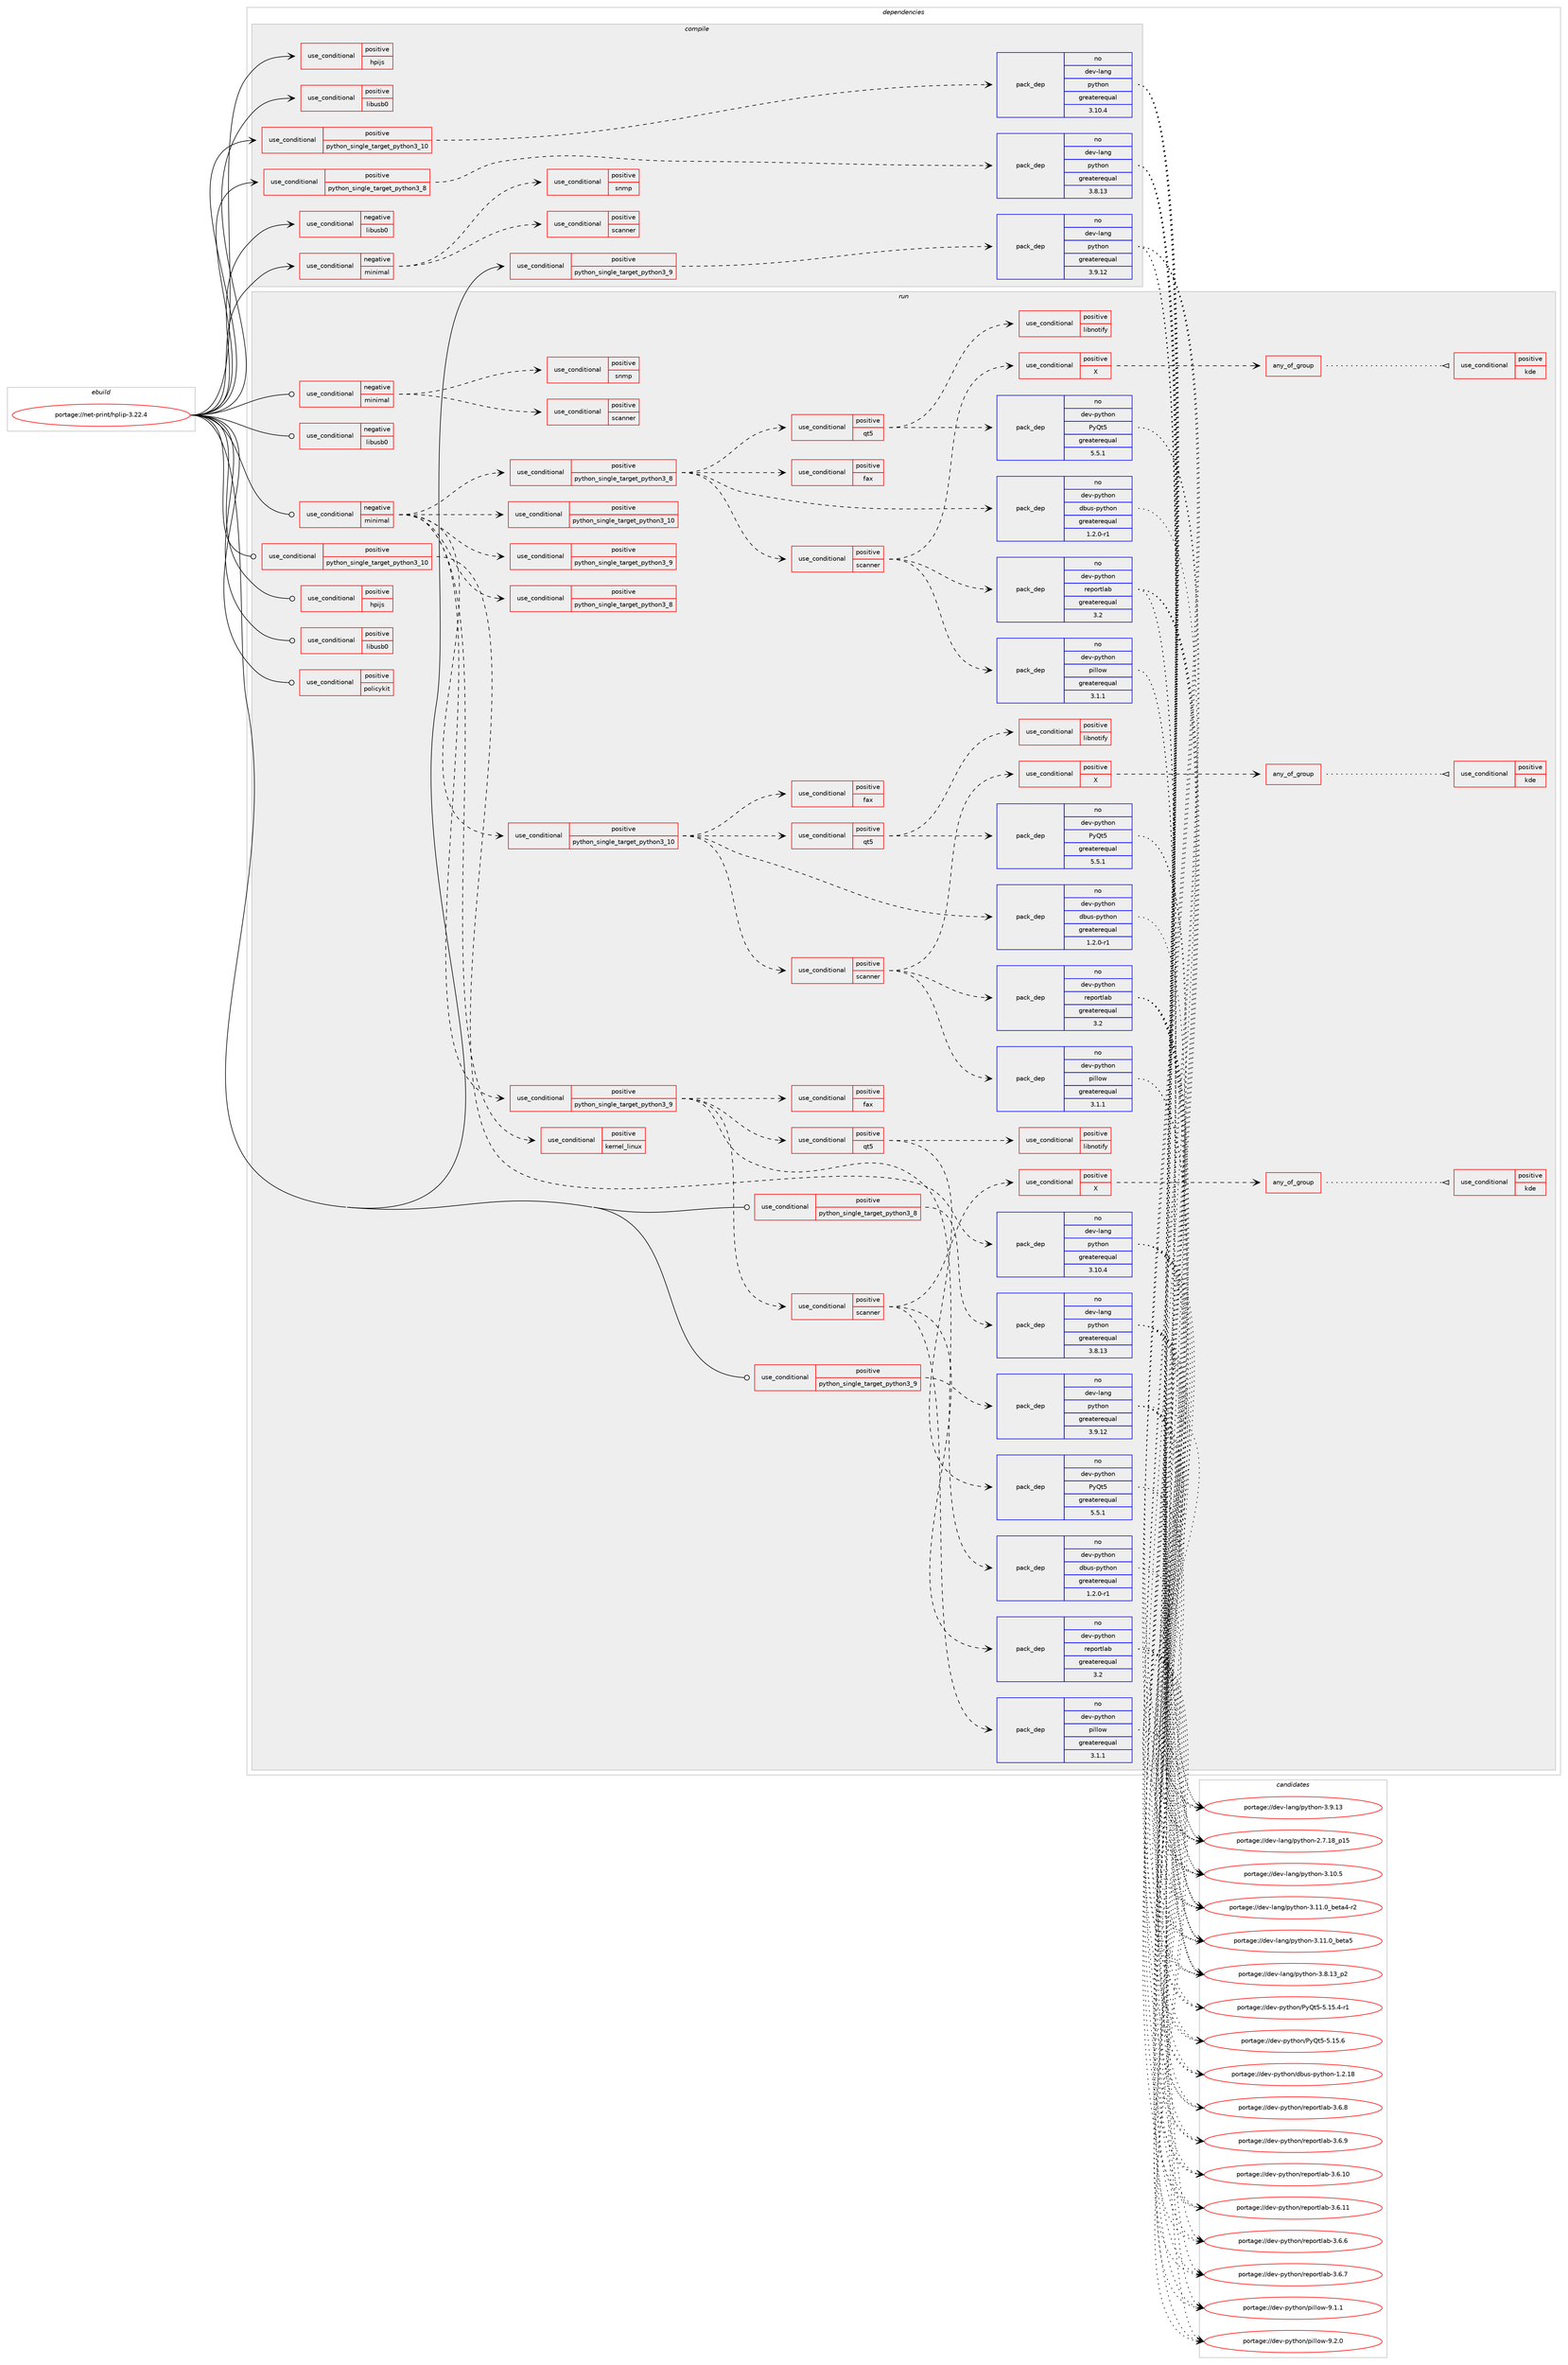 digraph prolog {

# *************
# Graph options
# *************

newrank=true;
concentrate=true;
compound=true;
graph [rankdir=LR,fontname=Helvetica,fontsize=10,ranksep=1.5];#, ranksep=2.5, nodesep=0.2];
edge  [arrowhead=vee];
node  [fontname=Helvetica,fontsize=10];

# **********
# The ebuild
# **********

subgraph cluster_leftcol {
color=gray;
label=<<i>ebuild</i>>;
id [label="portage://net-print/hplip-3.22.4", color=red, width=4, href="../net-print/hplip-3.22.4.svg"];
}

# ****************
# The dependencies
# ****************

subgraph cluster_midcol {
color=gray;
label=<<i>dependencies</i>>;
subgraph cluster_compile {
fillcolor="#eeeeee";
style=filled;
label=<<i>compile</i>>;
subgraph cond138 {
dependency217 [label=<<TABLE BORDER="0" CELLBORDER="1" CELLSPACING="0" CELLPADDING="4"><TR><TD ROWSPAN="3" CELLPADDING="10">use_conditional</TD></TR><TR><TD>negative</TD></TR><TR><TD>libusb0</TD></TR></TABLE>>, shape=none, color=red];
# *** BEGIN UNKNOWN DEPENDENCY TYPE (TODO) ***
# dependency217 -> package_dependency(portage://net-print/hplip-3.22.4,install,no,virtual,libusb,none,[,,],[slot(1)],[])
# *** END UNKNOWN DEPENDENCY TYPE (TODO) ***

}
id:e -> dependency217:w [weight=20,style="solid",arrowhead="vee"];
subgraph cond139 {
dependency218 [label=<<TABLE BORDER="0" CELLBORDER="1" CELLSPACING="0" CELLPADDING="4"><TR><TD ROWSPAN="3" CELLPADDING="10">use_conditional</TD></TR><TR><TD>negative</TD></TR><TR><TD>minimal</TD></TR></TABLE>>, shape=none, color=red];
subgraph cond140 {
dependency219 [label=<<TABLE BORDER="0" CELLBORDER="1" CELLSPACING="0" CELLPADDING="4"><TR><TD ROWSPAN="3" CELLPADDING="10">use_conditional</TD></TR><TR><TD>positive</TD></TR><TR><TD>scanner</TD></TR></TABLE>>, shape=none, color=red];
# *** BEGIN UNKNOWN DEPENDENCY TYPE (TODO) ***
# dependency219 -> package_dependency(portage://net-print/hplip-3.22.4,install,no,media-gfx,sane-backends,none,[,,],[],[])
# *** END UNKNOWN DEPENDENCY TYPE (TODO) ***

}
dependency218:e -> dependency219:w [weight=20,style="dashed",arrowhead="vee"];
subgraph cond141 {
dependency220 [label=<<TABLE BORDER="0" CELLBORDER="1" CELLSPACING="0" CELLPADDING="4"><TR><TD ROWSPAN="3" CELLPADDING="10">use_conditional</TD></TR><TR><TD>positive</TD></TR><TR><TD>snmp</TD></TR></TABLE>>, shape=none, color=red];
# *** BEGIN UNKNOWN DEPENDENCY TYPE (TODO) ***
# dependency220 -> package_dependency(portage://net-print/hplip-3.22.4,install,no,dev-libs,openssl,none,[,,],[slot(0),equal],[])
# *** END UNKNOWN DEPENDENCY TYPE (TODO) ***

# *** BEGIN UNKNOWN DEPENDENCY TYPE (TODO) ***
# dependency220 -> package_dependency(portage://net-print/hplip-3.22.4,install,no,net-analyzer,net-snmp,none,[,,],any_same_slot,[])
# *** END UNKNOWN DEPENDENCY TYPE (TODO) ***

# *** BEGIN UNKNOWN DEPENDENCY TYPE (TODO) ***
# dependency220 -> package_dependency(portage://net-print/hplip-3.22.4,install,no,net-dns,avahi,none,[,,],[],[use(enable(dbus),none),use(enable(python),none),use(optenable(python_single_target_python3_8),negative),use(optenable(python_single_target_python3_9),negative),use(optenable(python_single_target_python3_10),negative)])
# *** END UNKNOWN DEPENDENCY TYPE (TODO) ***

}
dependency218:e -> dependency220:w [weight=20,style="dashed",arrowhead="vee"];
}
id:e -> dependency218:w [weight=20,style="solid",arrowhead="vee"];
subgraph cond142 {
dependency221 [label=<<TABLE BORDER="0" CELLBORDER="1" CELLSPACING="0" CELLPADDING="4"><TR><TD ROWSPAN="3" CELLPADDING="10">use_conditional</TD></TR><TR><TD>positive</TD></TR><TR><TD>hpijs</TD></TR></TABLE>>, shape=none, color=red];
# *** BEGIN UNKNOWN DEPENDENCY TYPE (TODO) ***
# dependency221 -> package_dependency(portage://net-print/hplip-3.22.4,install,no,net-print,cups-filters,none,[,,],[],[use(enable(foomatic),none)])
# *** END UNKNOWN DEPENDENCY TYPE (TODO) ***

}
id:e -> dependency221:w [weight=20,style="solid",arrowhead="vee"];
subgraph cond143 {
dependency222 [label=<<TABLE BORDER="0" CELLBORDER="1" CELLSPACING="0" CELLPADDING="4"><TR><TD ROWSPAN="3" CELLPADDING="10">use_conditional</TD></TR><TR><TD>positive</TD></TR><TR><TD>libusb0</TD></TR></TABLE>>, shape=none, color=red];
# *** BEGIN UNKNOWN DEPENDENCY TYPE (TODO) ***
# dependency222 -> package_dependency(portage://net-print/hplip-3.22.4,install,no,virtual,libusb,none,[,,],[slot(0)],[])
# *** END UNKNOWN DEPENDENCY TYPE (TODO) ***

}
id:e -> dependency222:w [weight=20,style="solid",arrowhead="vee"];
subgraph cond144 {
dependency223 [label=<<TABLE BORDER="0" CELLBORDER="1" CELLSPACING="0" CELLPADDING="4"><TR><TD ROWSPAN="3" CELLPADDING="10">use_conditional</TD></TR><TR><TD>positive</TD></TR><TR><TD>python_single_target_python3_10</TD></TR></TABLE>>, shape=none, color=red];
subgraph pack78 {
dependency224 [label=<<TABLE BORDER="0" CELLBORDER="1" CELLSPACING="0" CELLPADDING="4" WIDTH="220"><TR><TD ROWSPAN="6" CELLPADDING="30">pack_dep</TD></TR><TR><TD WIDTH="110">no</TD></TR><TR><TD>dev-lang</TD></TR><TR><TD>python</TD></TR><TR><TD>greaterequal</TD></TR><TR><TD>3.10.4</TD></TR></TABLE>>, shape=none, color=blue];
}
dependency223:e -> dependency224:w [weight=20,style="dashed",arrowhead="vee"];
}
id:e -> dependency223:w [weight=20,style="solid",arrowhead="vee"];
subgraph cond145 {
dependency225 [label=<<TABLE BORDER="0" CELLBORDER="1" CELLSPACING="0" CELLPADDING="4"><TR><TD ROWSPAN="3" CELLPADDING="10">use_conditional</TD></TR><TR><TD>positive</TD></TR><TR><TD>python_single_target_python3_8</TD></TR></TABLE>>, shape=none, color=red];
subgraph pack79 {
dependency226 [label=<<TABLE BORDER="0" CELLBORDER="1" CELLSPACING="0" CELLPADDING="4" WIDTH="220"><TR><TD ROWSPAN="6" CELLPADDING="30">pack_dep</TD></TR><TR><TD WIDTH="110">no</TD></TR><TR><TD>dev-lang</TD></TR><TR><TD>python</TD></TR><TR><TD>greaterequal</TD></TR><TR><TD>3.8.13</TD></TR></TABLE>>, shape=none, color=blue];
}
dependency225:e -> dependency226:w [weight=20,style="dashed",arrowhead="vee"];
}
id:e -> dependency225:w [weight=20,style="solid",arrowhead="vee"];
subgraph cond146 {
dependency227 [label=<<TABLE BORDER="0" CELLBORDER="1" CELLSPACING="0" CELLPADDING="4"><TR><TD ROWSPAN="3" CELLPADDING="10">use_conditional</TD></TR><TR><TD>positive</TD></TR><TR><TD>python_single_target_python3_9</TD></TR></TABLE>>, shape=none, color=red];
subgraph pack80 {
dependency228 [label=<<TABLE BORDER="0" CELLBORDER="1" CELLSPACING="0" CELLPADDING="4" WIDTH="220"><TR><TD ROWSPAN="6" CELLPADDING="30">pack_dep</TD></TR><TR><TD WIDTH="110">no</TD></TR><TR><TD>dev-lang</TD></TR><TR><TD>python</TD></TR><TR><TD>greaterequal</TD></TR><TR><TD>3.9.12</TD></TR></TABLE>>, shape=none, color=blue];
}
dependency227:e -> dependency228:w [weight=20,style="dashed",arrowhead="vee"];
}
id:e -> dependency227:w [weight=20,style="solid",arrowhead="vee"];
# *** BEGIN UNKNOWN DEPENDENCY TYPE (TODO) ***
# id -> package_dependency(portage://net-print/hplip-3.22.4,install,no,net-print,cups,none,[,,],[],[])
# *** END UNKNOWN DEPENDENCY TYPE (TODO) ***

# *** BEGIN UNKNOWN DEPENDENCY TYPE (TODO) ***
# id -> package_dependency(portage://net-print/hplip-3.22.4,install,no,sys-apps,dbus,none,[,,],[],[])
# *** END UNKNOWN DEPENDENCY TYPE (TODO) ***

# *** BEGIN UNKNOWN DEPENDENCY TYPE (TODO) ***
# id -> package_dependency(portage://net-print/hplip-3.22.4,install,no,virtual,jpeg,none,[,,],[slot(0)],[])
# *** END UNKNOWN DEPENDENCY TYPE (TODO) ***

}
subgraph cluster_compileandrun {
fillcolor="#eeeeee";
style=filled;
label=<<i>compile and run</i>>;
}
subgraph cluster_run {
fillcolor="#eeeeee";
style=filled;
label=<<i>run</i>>;
subgraph cond147 {
dependency229 [label=<<TABLE BORDER="0" CELLBORDER="1" CELLSPACING="0" CELLPADDING="4"><TR><TD ROWSPAN="3" CELLPADDING="10">use_conditional</TD></TR><TR><TD>negative</TD></TR><TR><TD>libusb0</TD></TR></TABLE>>, shape=none, color=red];
# *** BEGIN UNKNOWN DEPENDENCY TYPE (TODO) ***
# dependency229 -> package_dependency(portage://net-print/hplip-3.22.4,run,no,virtual,libusb,none,[,,],[slot(1)],[])
# *** END UNKNOWN DEPENDENCY TYPE (TODO) ***

}
id:e -> dependency229:w [weight=20,style="solid",arrowhead="odot"];
subgraph cond148 {
dependency230 [label=<<TABLE BORDER="0" CELLBORDER="1" CELLSPACING="0" CELLPADDING="4"><TR><TD ROWSPAN="3" CELLPADDING="10">use_conditional</TD></TR><TR><TD>negative</TD></TR><TR><TD>minimal</TD></TR></TABLE>>, shape=none, color=red];
subgraph cond149 {
dependency231 [label=<<TABLE BORDER="0" CELLBORDER="1" CELLSPACING="0" CELLPADDING="4"><TR><TD ROWSPAN="3" CELLPADDING="10">use_conditional</TD></TR><TR><TD>positive</TD></TR><TR><TD>python_single_target_python3_8</TD></TR></TABLE>>, shape=none, color=red];
# *** BEGIN UNKNOWN DEPENDENCY TYPE (TODO) ***
# dependency231 -> package_dependency(portage://net-print/hplip-3.22.4,run,no,dev-python,pygobject,none,[,,],[slot(3)],[use(enable(python_targets_python3_8),negative)])
# *** END UNKNOWN DEPENDENCY TYPE (TODO) ***

}
dependency230:e -> dependency231:w [weight=20,style="dashed",arrowhead="vee"];
subgraph cond150 {
dependency232 [label=<<TABLE BORDER="0" CELLBORDER="1" CELLSPACING="0" CELLPADDING="4"><TR><TD ROWSPAN="3" CELLPADDING="10">use_conditional</TD></TR><TR><TD>positive</TD></TR><TR><TD>python_single_target_python3_9</TD></TR></TABLE>>, shape=none, color=red];
# *** BEGIN UNKNOWN DEPENDENCY TYPE (TODO) ***
# dependency232 -> package_dependency(portage://net-print/hplip-3.22.4,run,no,dev-python,pygobject,none,[,,],[slot(3)],[use(enable(python_targets_python3_9),negative)])
# *** END UNKNOWN DEPENDENCY TYPE (TODO) ***

}
dependency230:e -> dependency232:w [weight=20,style="dashed",arrowhead="vee"];
subgraph cond151 {
dependency233 [label=<<TABLE BORDER="0" CELLBORDER="1" CELLSPACING="0" CELLPADDING="4"><TR><TD ROWSPAN="3" CELLPADDING="10">use_conditional</TD></TR><TR><TD>positive</TD></TR><TR><TD>python_single_target_python3_10</TD></TR></TABLE>>, shape=none, color=red];
# *** BEGIN UNKNOWN DEPENDENCY TYPE (TODO) ***
# dependency233 -> package_dependency(portage://net-print/hplip-3.22.4,run,no,dev-python,pygobject,none,[,,],[slot(3)],[use(enable(python_targets_python3_10),negative)])
# *** END UNKNOWN DEPENDENCY TYPE (TODO) ***

}
dependency230:e -> dependency233:w [weight=20,style="dashed",arrowhead="vee"];
subgraph cond152 {
dependency234 [label=<<TABLE BORDER="0" CELLBORDER="1" CELLSPACING="0" CELLPADDING="4"><TR><TD ROWSPAN="3" CELLPADDING="10">use_conditional</TD></TR><TR><TD>positive</TD></TR><TR><TD>kernel_linux</TD></TR></TABLE>>, shape=none, color=red];
# *** BEGIN UNKNOWN DEPENDENCY TYPE (TODO) ***
# dependency234 -> package_dependency(portage://net-print/hplip-3.22.4,run,no,virtual,udev,none,[,,],[],[])
# *** END UNKNOWN DEPENDENCY TYPE (TODO) ***

}
dependency230:e -> dependency234:w [weight=20,style="dashed",arrowhead="vee"];
subgraph cond153 {
dependency235 [label=<<TABLE BORDER="0" CELLBORDER="1" CELLSPACING="0" CELLPADDING="4"><TR><TD ROWSPAN="3" CELLPADDING="10">use_conditional</TD></TR><TR><TD>positive</TD></TR><TR><TD>python_single_target_python3_8</TD></TR></TABLE>>, shape=none, color=red];
subgraph pack81 {
dependency236 [label=<<TABLE BORDER="0" CELLBORDER="1" CELLSPACING="0" CELLPADDING="4" WIDTH="220"><TR><TD ROWSPAN="6" CELLPADDING="30">pack_dep</TD></TR><TR><TD WIDTH="110">no</TD></TR><TR><TD>dev-python</TD></TR><TR><TD>dbus-python</TD></TR><TR><TD>greaterequal</TD></TR><TR><TD>1.2.0-r1</TD></TR></TABLE>>, shape=none, color=blue];
}
dependency235:e -> dependency236:w [weight=20,style="dashed",arrowhead="vee"];
# *** BEGIN UNKNOWN DEPENDENCY TYPE (TODO) ***
# dependency235 -> package_dependency(portage://net-print/hplip-3.22.4,run,no,dev-python,distro,none,[,,],[],[use(enable(python_targets_python3_8),negative)])
# *** END UNKNOWN DEPENDENCY TYPE (TODO) ***

subgraph cond154 {
dependency237 [label=<<TABLE BORDER="0" CELLBORDER="1" CELLSPACING="0" CELLPADDING="4"><TR><TD ROWSPAN="3" CELLPADDING="10">use_conditional</TD></TR><TR><TD>positive</TD></TR><TR><TD>fax</TD></TR></TABLE>>, shape=none, color=red];
# *** BEGIN UNKNOWN DEPENDENCY TYPE (TODO) ***
# dependency237 -> package_dependency(portage://net-print/hplip-3.22.4,run,no,dev-python,reportlab,none,[,,],[],[use(enable(python_targets_python3_8),negative)])
# *** END UNKNOWN DEPENDENCY TYPE (TODO) ***

}
dependency235:e -> dependency237:w [weight=20,style="dashed",arrowhead="vee"];
subgraph cond155 {
dependency238 [label=<<TABLE BORDER="0" CELLBORDER="1" CELLSPACING="0" CELLPADDING="4"><TR><TD ROWSPAN="3" CELLPADDING="10">use_conditional</TD></TR><TR><TD>positive</TD></TR><TR><TD>qt5</TD></TR></TABLE>>, shape=none, color=red];
subgraph pack82 {
dependency239 [label=<<TABLE BORDER="0" CELLBORDER="1" CELLSPACING="0" CELLPADDING="4" WIDTH="220"><TR><TD ROWSPAN="6" CELLPADDING="30">pack_dep</TD></TR><TR><TD WIDTH="110">no</TD></TR><TR><TD>dev-python</TD></TR><TR><TD>PyQt5</TD></TR><TR><TD>greaterequal</TD></TR><TR><TD>5.5.1</TD></TR></TABLE>>, shape=none, color=blue];
}
dependency238:e -> dependency239:w [weight=20,style="dashed",arrowhead="vee"];
subgraph cond156 {
dependency240 [label=<<TABLE BORDER="0" CELLBORDER="1" CELLSPACING="0" CELLPADDING="4"><TR><TD ROWSPAN="3" CELLPADDING="10">use_conditional</TD></TR><TR><TD>positive</TD></TR><TR><TD>libnotify</TD></TR></TABLE>>, shape=none, color=red];
# *** BEGIN UNKNOWN DEPENDENCY TYPE (TODO) ***
# dependency240 -> package_dependency(portage://net-print/hplip-3.22.4,run,no,dev-python,notify2,none,[,,],[],[use(enable(python_targets_python3_8),negative)])
# *** END UNKNOWN DEPENDENCY TYPE (TODO) ***

}
dependency238:e -> dependency240:w [weight=20,style="dashed",arrowhead="vee"];
}
dependency235:e -> dependency238:w [weight=20,style="dashed",arrowhead="vee"];
subgraph cond157 {
dependency241 [label=<<TABLE BORDER="0" CELLBORDER="1" CELLSPACING="0" CELLPADDING="4"><TR><TD ROWSPAN="3" CELLPADDING="10">use_conditional</TD></TR><TR><TD>positive</TD></TR><TR><TD>scanner</TD></TR></TABLE>>, shape=none, color=red];
subgraph pack83 {
dependency242 [label=<<TABLE BORDER="0" CELLBORDER="1" CELLSPACING="0" CELLPADDING="4" WIDTH="220"><TR><TD ROWSPAN="6" CELLPADDING="30">pack_dep</TD></TR><TR><TD WIDTH="110">no</TD></TR><TR><TD>dev-python</TD></TR><TR><TD>reportlab</TD></TR><TR><TD>greaterequal</TD></TR><TR><TD>3.2</TD></TR></TABLE>>, shape=none, color=blue];
}
dependency241:e -> dependency242:w [weight=20,style="dashed",arrowhead="vee"];
subgraph pack84 {
dependency243 [label=<<TABLE BORDER="0" CELLBORDER="1" CELLSPACING="0" CELLPADDING="4" WIDTH="220"><TR><TD ROWSPAN="6" CELLPADDING="30">pack_dep</TD></TR><TR><TD WIDTH="110">no</TD></TR><TR><TD>dev-python</TD></TR><TR><TD>pillow</TD></TR><TR><TD>greaterequal</TD></TR><TR><TD>3.1.1</TD></TR></TABLE>>, shape=none, color=blue];
}
dependency241:e -> dependency243:w [weight=20,style="dashed",arrowhead="vee"];
subgraph cond158 {
dependency244 [label=<<TABLE BORDER="0" CELLBORDER="1" CELLSPACING="0" CELLPADDING="4"><TR><TD ROWSPAN="3" CELLPADDING="10">use_conditional</TD></TR><TR><TD>positive</TD></TR><TR><TD>X</TD></TR></TABLE>>, shape=none, color=red];
subgraph any3 {
dependency245 [label=<<TABLE BORDER="0" CELLBORDER="1" CELLSPACING="0" CELLPADDING="4"><TR><TD CELLPADDING="10">any_of_group</TD></TR></TABLE>>, shape=none, color=red];subgraph cond159 {
dependency246 [label=<<TABLE BORDER="0" CELLBORDER="1" CELLSPACING="0" CELLPADDING="4"><TR><TD ROWSPAN="3" CELLPADDING="10">use_conditional</TD></TR><TR><TD>positive</TD></TR><TR><TD>kde</TD></TR></TABLE>>, shape=none, color=red];
# *** BEGIN UNKNOWN DEPENDENCY TYPE (TODO) ***
# dependency246 -> package_dependency(portage://net-print/hplip-3.22.4,run,no,kde-misc,skanlite,none,[,,],[],[])
# *** END UNKNOWN DEPENDENCY TYPE (TODO) ***

}
dependency245:e -> dependency246:w [weight=20,style="dotted",arrowhead="oinv"];
# *** BEGIN UNKNOWN DEPENDENCY TYPE (TODO) ***
# dependency245 -> package_dependency(portage://net-print/hplip-3.22.4,run,no,media-gfx,xsane,none,[,,],[],[])
# *** END UNKNOWN DEPENDENCY TYPE (TODO) ***

# *** BEGIN UNKNOWN DEPENDENCY TYPE (TODO) ***
# dependency245 -> package_dependency(portage://net-print/hplip-3.22.4,run,no,media-gfx,sane-frontends,none,[,,],[],[])
# *** END UNKNOWN DEPENDENCY TYPE (TODO) ***

}
dependency244:e -> dependency245:w [weight=20,style="dashed",arrowhead="vee"];
}
dependency241:e -> dependency244:w [weight=20,style="dashed",arrowhead="vee"];
}
dependency235:e -> dependency241:w [weight=20,style="dashed",arrowhead="vee"];
}
dependency230:e -> dependency235:w [weight=20,style="dashed",arrowhead="vee"];
subgraph cond160 {
dependency247 [label=<<TABLE BORDER="0" CELLBORDER="1" CELLSPACING="0" CELLPADDING="4"><TR><TD ROWSPAN="3" CELLPADDING="10">use_conditional</TD></TR><TR><TD>positive</TD></TR><TR><TD>python_single_target_python3_9</TD></TR></TABLE>>, shape=none, color=red];
subgraph pack85 {
dependency248 [label=<<TABLE BORDER="0" CELLBORDER="1" CELLSPACING="0" CELLPADDING="4" WIDTH="220"><TR><TD ROWSPAN="6" CELLPADDING="30">pack_dep</TD></TR><TR><TD WIDTH="110">no</TD></TR><TR><TD>dev-python</TD></TR><TR><TD>dbus-python</TD></TR><TR><TD>greaterequal</TD></TR><TR><TD>1.2.0-r1</TD></TR></TABLE>>, shape=none, color=blue];
}
dependency247:e -> dependency248:w [weight=20,style="dashed",arrowhead="vee"];
# *** BEGIN UNKNOWN DEPENDENCY TYPE (TODO) ***
# dependency247 -> package_dependency(portage://net-print/hplip-3.22.4,run,no,dev-python,distro,none,[,,],[],[use(enable(python_targets_python3_9),negative)])
# *** END UNKNOWN DEPENDENCY TYPE (TODO) ***

subgraph cond161 {
dependency249 [label=<<TABLE BORDER="0" CELLBORDER="1" CELLSPACING="0" CELLPADDING="4"><TR><TD ROWSPAN="3" CELLPADDING="10">use_conditional</TD></TR><TR><TD>positive</TD></TR><TR><TD>fax</TD></TR></TABLE>>, shape=none, color=red];
# *** BEGIN UNKNOWN DEPENDENCY TYPE (TODO) ***
# dependency249 -> package_dependency(portage://net-print/hplip-3.22.4,run,no,dev-python,reportlab,none,[,,],[],[use(enable(python_targets_python3_9),negative)])
# *** END UNKNOWN DEPENDENCY TYPE (TODO) ***

}
dependency247:e -> dependency249:w [weight=20,style="dashed",arrowhead="vee"];
subgraph cond162 {
dependency250 [label=<<TABLE BORDER="0" CELLBORDER="1" CELLSPACING="0" CELLPADDING="4"><TR><TD ROWSPAN="3" CELLPADDING="10">use_conditional</TD></TR><TR><TD>positive</TD></TR><TR><TD>qt5</TD></TR></TABLE>>, shape=none, color=red];
subgraph pack86 {
dependency251 [label=<<TABLE BORDER="0" CELLBORDER="1" CELLSPACING="0" CELLPADDING="4" WIDTH="220"><TR><TD ROWSPAN="6" CELLPADDING="30">pack_dep</TD></TR><TR><TD WIDTH="110">no</TD></TR><TR><TD>dev-python</TD></TR><TR><TD>PyQt5</TD></TR><TR><TD>greaterequal</TD></TR><TR><TD>5.5.1</TD></TR></TABLE>>, shape=none, color=blue];
}
dependency250:e -> dependency251:w [weight=20,style="dashed",arrowhead="vee"];
subgraph cond163 {
dependency252 [label=<<TABLE BORDER="0" CELLBORDER="1" CELLSPACING="0" CELLPADDING="4"><TR><TD ROWSPAN="3" CELLPADDING="10">use_conditional</TD></TR><TR><TD>positive</TD></TR><TR><TD>libnotify</TD></TR></TABLE>>, shape=none, color=red];
# *** BEGIN UNKNOWN DEPENDENCY TYPE (TODO) ***
# dependency252 -> package_dependency(portage://net-print/hplip-3.22.4,run,no,dev-python,notify2,none,[,,],[],[use(enable(python_targets_python3_9),negative)])
# *** END UNKNOWN DEPENDENCY TYPE (TODO) ***

}
dependency250:e -> dependency252:w [weight=20,style="dashed",arrowhead="vee"];
}
dependency247:e -> dependency250:w [weight=20,style="dashed",arrowhead="vee"];
subgraph cond164 {
dependency253 [label=<<TABLE BORDER="0" CELLBORDER="1" CELLSPACING="0" CELLPADDING="4"><TR><TD ROWSPAN="3" CELLPADDING="10">use_conditional</TD></TR><TR><TD>positive</TD></TR><TR><TD>scanner</TD></TR></TABLE>>, shape=none, color=red];
subgraph pack87 {
dependency254 [label=<<TABLE BORDER="0" CELLBORDER="1" CELLSPACING="0" CELLPADDING="4" WIDTH="220"><TR><TD ROWSPAN="6" CELLPADDING="30">pack_dep</TD></TR><TR><TD WIDTH="110">no</TD></TR><TR><TD>dev-python</TD></TR><TR><TD>reportlab</TD></TR><TR><TD>greaterequal</TD></TR><TR><TD>3.2</TD></TR></TABLE>>, shape=none, color=blue];
}
dependency253:e -> dependency254:w [weight=20,style="dashed",arrowhead="vee"];
subgraph pack88 {
dependency255 [label=<<TABLE BORDER="0" CELLBORDER="1" CELLSPACING="0" CELLPADDING="4" WIDTH="220"><TR><TD ROWSPAN="6" CELLPADDING="30">pack_dep</TD></TR><TR><TD WIDTH="110">no</TD></TR><TR><TD>dev-python</TD></TR><TR><TD>pillow</TD></TR><TR><TD>greaterequal</TD></TR><TR><TD>3.1.1</TD></TR></TABLE>>, shape=none, color=blue];
}
dependency253:e -> dependency255:w [weight=20,style="dashed",arrowhead="vee"];
subgraph cond165 {
dependency256 [label=<<TABLE BORDER="0" CELLBORDER="1" CELLSPACING="0" CELLPADDING="4"><TR><TD ROWSPAN="3" CELLPADDING="10">use_conditional</TD></TR><TR><TD>positive</TD></TR><TR><TD>X</TD></TR></TABLE>>, shape=none, color=red];
subgraph any4 {
dependency257 [label=<<TABLE BORDER="0" CELLBORDER="1" CELLSPACING="0" CELLPADDING="4"><TR><TD CELLPADDING="10">any_of_group</TD></TR></TABLE>>, shape=none, color=red];subgraph cond166 {
dependency258 [label=<<TABLE BORDER="0" CELLBORDER="1" CELLSPACING="0" CELLPADDING="4"><TR><TD ROWSPAN="3" CELLPADDING="10">use_conditional</TD></TR><TR><TD>positive</TD></TR><TR><TD>kde</TD></TR></TABLE>>, shape=none, color=red];
# *** BEGIN UNKNOWN DEPENDENCY TYPE (TODO) ***
# dependency258 -> package_dependency(portage://net-print/hplip-3.22.4,run,no,kde-misc,skanlite,none,[,,],[],[])
# *** END UNKNOWN DEPENDENCY TYPE (TODO) ***

}
dependency257:e -> dependency258:w [weight=20,style="dotted",arrowhead="oinv"];
# *** BEGIN UNKNOWN DEPENDENCY TYPE (TODO) ***
# dependency257 -> package_dependency(portage://net-print/hplip-3.22.4,run,no,media-gfx,xsane,none,[,,],[],[])
# *** END UNKNOWN DEPENDENCY TYPE (TODO) ***

# *** BEGIN UNKNOWN DEPENDENCY TYPE (TODO) ***
# dependency257 -> package_dependency(portage://net-print/hplip-3.22.4,run,no,media-gfx,sane-frontends,none,[,,],[],[])
# *** END UNKNOWN DEPENDENCY TYPE (TODO) ***

}
dependency256:e -> dependency257:w [weight=20,style="dashed",arrowhead="vee"];
}
dependency253:e -> dependency256:w [weight=20,style="dashed",arrowhead="vee"];
}
dependency247:e -> dependency253:w [weight=20,style="dashed",arrowhead="vee"];
}
dependency230:e -> dependency247:w [weight=20,style="dashed",arrowhead="vee"];
subgraph cond167 {
dependency259 [label=<<TABLE BORDER="0" CELLBORDER="1" CELLSPACING="0" CELLPADDING="4"><TR><TD ROWSPAN="3" CELLPADDING="10">use_conditional</TD></TR><TR><TD>positive</TD></TR><TR><TD>python_single_target_python3_10</TD></TR></TABLE>>, shape=none, color=red];
subgraph pack89 {
dependency260 [label=<<TABLE BORDER="0" CELLBORDER="1" CELLSPACING="0" CELLPADDING="4" WIDTH="220"><TR><TD ROWSPAN="6" CELLPADDING="30">pack_dep</TD></TR><TR><TD WIDTH="110">no</TD></TR><TR><TD>dev-python</TD></TR><TR><TD>dbus-python</TD></TR><TR><TD>greaterequal</TD></TR><TR><TD>1.2.0-r1</TD></TR></TABLE>>, shape=none, color=blue];
}
dependency259:e -> dependency260:w [weight=20,style="dashed",arrowhead="vee"];
# *** BEGIN UNKNOWN DEPENDENCY TYPE (TODO) ***
# dependency259 -> package_dependency(portage://net-print/hplip-3.22.4,run,no,dev-python,distro,none,[,,],[],[use(enable(python_targets_python3_10),negative)])
# *** END UNKNOWN DEPENDENCY TYPE (TODO) ***

subgraph cond168 {
dependency261 [label=<<TABLE BORDER="0" CELLBORDER="1" CELLSPACING="0" CELLPADDING="4"><TR><TD ROWSPAN="3" CELLPADDING="10">use_conditional</TD></TR><TR><TD>positive</TD></TR><TR><TD>fax</TD></TR></TABLE>>, shape=none, color=red];
# *** BEGIN UNKNOWN DEPENDENCY TYPE (TODO) ***
# dependency261 -> package_dependency(portage://net-print/hplip-3.22.4,run,no,dev-python,reportlab,none,[,,],[],[use(enable(python_targets_python3_10),negative)])
# *** END UNKNOWN DEPENDENCY TYPE (TODO) ***

}
dependency259:e -> dependency261:w [weight=20,style="dashed",arrowhead="vee"];
subgraph cond169 {
dependency262 [label=<<TABLE BORDER="0" CELLBORDER="1" CELLSPACING="0" CELLPADDING="4"><TR><TD ROWSPAN="3" CELLPADDING="10">use_conditional</TD></TR><TR><TD>positive</TD></TR><TR><TD>qt5</TD></TR></TABLE>>, shape=none, color=red];
subgraph pack90 {
dependency263 [label=<<TABLE BORDER="0" CELLBORDER="1" CELLSPACING="0" CELLPADDING="4" WIDTH="220"><TR><TD ROWSPAN="6" CELLPADDING="30">pack_dep</TD></TR><TR><TD WIDTH="110">no</TD></TR><TR><TD>dev-python</TD></TR><TR><TD>PyQt5</TD></TR><TR><TD>greaterequal</TD></TR><TR><TD>5.5.1</TD></TR></TABLE>>, shape=none, color=blue];
}
dependency262:e -> dependency263:w [weight=20,style="dashed",arrowhead="vee"];
subgraph cond170 {
dependency264 [label=<<TABLE BORDER="0" CELLBORDER="1" CELLSPACING="0" CELLPADDING="4"><TR><TD ROWSPAN="3" CELLPADDING="10">use_conditional</TD></TR><TR><TD>positive</TD></TR><TR><TD>libnotify</TD></TR></TABLE>>, shape=none, color=red];
# *** BEGIN UNKNOWN DEPENDENCY TYPE (TODO) ***
# dependency264 -> package_dependency(portage://net-print/hplip-3.22.4,run,no,dev-python,notify2,none,[,,],[],[use(enable(python_targets_python3_10),negative)])
# *** END UNKNOWN DEPENDENCY TYPE (TODO) ***

}
dependency262:e -> dependency264:w [weight=20,style="dashed",arrowhead="vee"];
}
dependency259:e -> dependency262:w [weight=20,style="dashed",arrowhead="vee"];
subgraph cond171 {
dependency265 [label=<<TABLE BORDER="0" CELLBORDER="1" CELLSPACING="0" CELLPADDING="4"><TR><TD ROWSPAN="3" CELLPADDING="10">use_conditional</TD></TR><TR><TD>positive</TD></TR><TR><TD>scanner</TD></TR></TABLE>>, shape=none, color=red];
subgraph pack91 {
dependency266 [label=<<TABLE BORDER="0" CELLBORDER="1" CELLSPACING="0" CELLPADDING="4" WIDTH="220"><TR><TD ROWSPAN="6" CELLPADDING="30">pack_dep</TD></TR><TR><TD WIDTH="110">no</TD></TR><TR><TD>dev-python</TD></TR><TR><TD>reportlab</TD></TR><TR><TD>greaterequal</TD></TR><TR><TD>3.2</TD></TR></TABLE>>, shape=none, color=blue];
}
dependency265:e -> dependency266:w [weight=20,style="dashed",arrowhead="vee"];
subgraph pack92 {
dependency267 [label=<<TABLE BORDER="0" CELLBORDER="1" CELLSPACING="0" CELLPADDING="4" WIDTH="220"><TR><TD ROWSPAN="6" CELLPADDING="30">pack_dep</TD></TR><TR><TD WIDTH="110">no</TD></TR><TR><TD>dev-python</TD></TR><TR><TD>pillow</TD></TR><TR><TD>greaterequal</TD></TR><TR><TD>3.1.1</TD></TR></TABLE>>, shape=none, color=blue];
}
dependency265:e -> dependency267:w [weight=20,style="dashed",arrowhead="vee"];
subgraph cond172 {
dependency268 [label=<<TABLE BORDER="0" CELLBORDER="1" CELLSPACING="0" CELLPADDING="4"><TR><TD ROWSPAN="3" CELLPADDING="10">use_conditional</TD></TR><TR><TD>positive</TD></TR><TR><TD>X</TD></TR></TABLE>>, shape=none, color=red];
subgraph any5 {
dependency269 [label=<<TABLE BORDER="0" CELLBORDER="1" CELLSPACING="0" CELLPADDING="4"><TR><TD CELLPADDING="10">any_of_group</TD></TR></TABLE>>, shape=none, color=red];subgraph cond173 {
dependency270 [label=<<TABLE BORDER="0" CELLBORDER="1" CELLSPACING="0" CELLPADDING="4"><TR><TD ROWSPAN="3" CELLPADDING="10">use_conditional</TD></TR><TR><TD>positive</TD></TR><TR><TD>kde</TD></TR></TABLE>>, shape=none, color=red];
# *** BEGIN UNKNOWN DEPENDENCY TYPE (TODO) ***
# dependency270 -> package_dependency(portage://net-print/hplip-3.22.4,run,no,kde-misc,skanlite,none,[,,],[],[])
# *** END UNKNOWN DEPENDENCY TYPE (TODO) ***

}
dependency269:e -> dependency270:w [weight=20,style="dotted",arrowhead="oinv"];
# *** BEGIN UNKNOWN DEPENDENCY TYPE (TODO) ***
# dependency269 -> package_dependency(portage://net-print/hplip-3.22.4,run,no,media-gfx,xsane,none,[,,],[],[])
# *** END UNKNOWN DEPENDENCY TYPE (TODO) ***

# *** BEGIN UNKNOWN DEPENDENCY TYPE (TODO) ***
# dependency269 -> package_dependency(portage://net-print/hplip-3.22.4,run,no,media-gfx,sane-frontends,none,[,,],[],[])
# *** END UNKNOWN DEPENDENCY TYPE (TODO) ***

}
dependency268:e -> dependency269:w [weight=20,style="dashed",arrowhead="vee"];
}
dependency265:e -> dependency268:w [weight=20,style="dashed",arrowhead="vee"];
}
dependency259:e -> dependency265:w [weight=20,style="dashed",arrowhead="vee"];
}
dependency230:e -> dependency259:w [weight=20,style="dashed",arrowhead="vee"];
}
id:e -> dependency230:w [weight=20,style="solid",arrowhead="odot"];
subgraph cond174 {
dependency271 [label=<<TABLE BORDER="0" CELLBORDER="1" CELLSPACING="0" CELLPADDING="4"><TR><TD ROWSPAN="3" CELLPADDING="10">use_conditional</TD></TR><TR><TD>negative</TD></TR><TR><TD>minimal</TD></TR></TABLE>>, shape=none, color=red];
subgraph cond175 {
dependency272 [label=<<TABLE BORDER="0" CELLBORDER="1" CELLSPACING="0" CELLPADDING="4"><TR><TD ROWSPAN="3" CELLPADDING="10">use_conditional</TD></TR><TR><TD>positive</TD></TR><TR><TD>scanner</TD></TR></TABLE>>, shape=none, color=red];
# *** BEGIN UNKNOWN DEPENDENCY TYPE (TODO) ***
# dependency272 -> package_dependency(portage://net-print/hplip-3.22.4,run,no,media-gfx,sane-backends,none,[,,],[],[])
# *** END UNKNOWN DEPENDENCY TYPE (TODO) ***

}
dependency271:e -> dependency272:w [weight=20,style="dashed",arrowhead="vee"];
subgraph cond176 {
dependency273 [label=<<TABLE BORDER="0" CELLBORDER="1" CELLSPACING="0" CELLPADDING="4"><TR><TD ROWSPAN="3" CELLPADDING="10">use_conditional</TD></TR><TR><TD>positive</TD></TR><TR><TD>snmp</TD></TR></TABLE>>, shape=none, color=red];
# *** BEGIN UNKNOWN DEPENDENCY TYPE (TODO) ***
# dependency273 -> package_dependency(portage://net-print/hplip-3.22.4,run,no,dev-libs,openssl,none,[,,],[slot(0),equal],[])
# *** END UNKNOWN DEPENDENCY TYPE (TODO) ***

# *** BEGIN UNKNOWN DEPENDENCY TYPE (TODO) ***
# dependency273 -> package_dependency(portage://net-print/hplip-3.22.4,run,no,net-analyzer,net-snmp,none,[,,],any_same_slot,[])
# *** END UNKNOWN DEPENDENCY TYPE (TODO) ***

# *** BEGIN UNKNOWN DEPENDENCY TYPE (TODO) ***
# dependency273 -> package_dependency(portage://net-print/hplip-3.22.4,run,no,net-dns,avahi,none,[,,],[],[use(enable(dbus),none),use(enable(python),none),use(optenable(python_single_target_python3_8),negative),use(optenable(python_single_target_python3_9),negative),use(optenable(python_single_target_python3_10),negative)])
# *** END UNKNOWN DEPENDENCY TYPE (TODO) ***

}
dependency271:e -> dependency273:w [weight=20,style="dashed",arrowhead="vee"];
}
id:e -> dependency271:w [weight=20,style="solid",arrowhead="odot"];
subgraph cond177 {
dependency274 [label=<<TABLE BORDER="0" CELLBORDER="1" CELLSPACING="0" CELLPADDING="4"><TR><TD ROWSPAN="3" CELLPADDING="10">use_conditional</TD></TR><TR><TD>positive</TD></TR><TR><TD>hpijs</TD></TR></TABLE>>, shape=none, color=red];
# *** BEGIN UNKNOWN DEPENDENCY TYPE (TODO) ***
# dependency274 -> package_dependency(portage://net-print/hplip-3.22.4,run,no,net-print,cups-filters,none,[,,],[],[use(enable(foomatic),none)])
# *** END UNKNOWN DEPENDENCY TYPE (TODO) ***

}
id:e -> dependency274:w [weight=20,style="solid",arrowhead="odot"];
subgraph cond178 {
dependency275 [label=<<TABLE BORDER="0" CELLBORDER="1" CELLSPACING="0" CELLPADDING="4"><TR><TD ROWSPAN="3" CELLPADDING="10">use_conditional</TD></TR><TR><TD>positive</TD></TR><TR><TD>libusb0</TD></TR></TABLE>>, shape=none, color=red];
# *** BEGIN UNKNOWN DEPENDENCY TYPE (TODO) ***
# dependency275 -> package_dependency(portage://net-print/hplip-3.22.4,run,no,virtual,libusb,none,[,,],[slot(0)],[])
# *** END UNKNOWN DEPENDENCY TYPE (TODO) ***

}
id:e -> dependency275:w [weight=20,style="solid",arrowhead="odot"];
subgraph cond179 {
dependency276 [label=<<TABLE BORDER="0" CELLBORDER="1" CELLSPACING="0" CELLPADDING="4"><TR><TD ROWSPAN="3" CELLPADDING="10">use_conditional</TD></TR><TR><TD>positive</TD></TR><TR><TD>policykit</TD></TR></TABLE>>, shape=none, color=red];
# *** BEGIN UNKNOWN DEPENDENCY TYPE (TODO) ***
# dependency276 -> package_dependency(portage://net-print/hplip-3.22.4,run,no,sys-auth,polkit,none,[,,],[],[])
# *** END UNKNOWN DEPENDENCY TYPE (TODO) ***

}
id:e -> dependency276:w [weight=20,style="solid",arrowhead="odot"];
subgraph cond180 {
dependency277 [label=<<TABLE BORDER="0" CELLBORDER="1" CELLSPACING="0" CELLPADDING="4"><TR><TD ROWSPAN="3" CELLPADDING="10">use_conditional</TD></TR><TR><TD>positive</TD></TR><TR><TD>python_single_target_python3_10</TD></TR></TABLE>>, shape=none, color=red];
subgraph pack93 {
dependency278 [label=<<TABLE BORDER="0" CELLBORDER="1" CELLSPACING="0" CELLPADDING="4" WIDTH="220"><TR><TD ROWSPAN="6" CELLPADDING="30">pack_dep</TD></TR><TR><TD WIDTH="110">no</TD></TR><TR><TD>dev-lang</TD></TR><TR><TD>python</TD></TR><TR><TD>greaterequal</TD></TR><TR><TD>3.10.4</TD></TR></TABLE>>, shape=none, color=blue];
}
dependency277:e -> dependency278:w [weight=20,style="dashed",arrowhead="vee"];
}
id:e -> dependency277:w [weight=20,style="solid",arrowhead="odot"];
subgraph cond181 {
dependency279 [label=<<TABLE BORDER="0" CELLBORDER="1" CELLSPACING="0" CELLPADDING="4"><TR><TD ROWSPAN="3" CELLPADDING="10">use_conditional</TD></TR><TR><TD>positive</TD></TR><TR><TD>python_single_target_python3_8</TD></TR></TABLE>>, shape=none, color=red];
subgraph pack94 {
dependency280 [label=<<TABLE BORDER="0" CELLBORDER="1" CELLSPACING="0" CELLPADDING="4" WIDTH="220"><TR><TD ROWSPAN="6" CELLPADDING="30">pack_dep</TD></TR><TR><TD WIDTH="110">no</TD></TR><TR><TD>dev-lang</TD></TR><TR><TD>python</TD></TR><TR><TD>greaterequal</TD></TR><TR><TD>3.8.13</TD></TR></TABLE>>, shape=none, color=blue];
}
dependency279:e -> dependency280:w [weight=20,style="dashed",arrowhead="vee"];
}
id:e -> dependency279:w [weight=20,style="solid",arrowhead="odot"];
subgraph cond182 {
dependency281 [label=<<TABLE BORDER="0" CELLBORDER="1" CELLSPACING="0" CELLPADDING="4"><TR><TD ROWSPAN="3" CELLPADDING="10">use_conditional</TD></TR><TR><TD>positive</TD></TR><TR><TD>python_single_target_python3_9</TD></TR></TABLE>>, shape=none, color=red];
subgraph pack95 {
dependency282 [label=<<TABLE BORDER="0" CELLBORDER="1" CELLSPACING="0" CELLPADDING="4" WIDTH="220"><TR><TD ROWSPAN="6" CELLPADDING="30">pack_dep</TD></TR><TR><TD WIDTH="110">no</TD></TR><TR><TD>dev-lang</TD></TR><TR><TD>python</TD></TR><TR><TD>greaterequal</TD></TR><TR><TD>3.9.12</TD></TR></TABLE>>, shape=none, color=blue];
}
dependency281:e -> dependency282:w [weight=20,style="dashed",arrowhead="vee"];
}
id:e -> dependency281:w [weight=20,style="solid",arrowhead="odot"];
# *** BEGIN UNKNOWN DEPENDENCY TYPE (TODO) ***
# id -> package_dependency(portage://net-print/hplip-3.22.4,run,no,app-text,ghostscript-gpl,none,[,,],[],[])
# *** END UNKNOWN DEPENDENCY TYPE (TODO) ***

# *** BEGIN UNKNOWN DEPENDENCY TYPE (TODO) ***
# id -> package_dependency(portage://net-print/hplip-3.22.4,run,no,net-print,cups,none,[,,],[],[])
# *** END UNKNOWN DEPENDENCY TYPE (TODO) ***

# *** BEGIN UNKNOWN DEPENDENCY TYPE (TODO) ***
# id -> package_dependency(portage://net-print/hplip-3.22.4,run,no,sys-apps,dbus,none,[,,],[],[])
# *** END UNKNOWN DEPENDENCY TYPE (TODO) ***

# *** BEGIN UNKNOWN DEPENDENCY TYPE (TODO) ***
# id -> package_dependency(portage://net-print/hplip-3.22.4,run,no,virtual,jpeg,none,[,,],[slot(0)],[])
# *** END UNKNOWN DEPENDENCY TYPE (TODO) ***

}
}

# **************
# The candidates
# **************

subgraph cluster_choices {
rank=same;
color=gray;
label=<<i>candidates</i>>;

subgraph choice78 {
color=black;
nodesep=1;
choice10010111845108971101034711212111610411111045504655464956951124953 [label="portage://dev-lang/python-2.7.18_p15", color=red, width=4,href="../dev-lang/python-2.7.18_p15.svg"];
choice10010111845108971101034711212111610411111045514649484653 [label="portage://dev-lang/python-3.10.5", color=red, width=4,href="../dev-lang/python-3.10.5.svg"];
choice10010111845108971101034711212111610411111045514649494648959810111697524511450 [label="portage://dev-lang/python-3.11.0_beta4-r2", color=red, width=4,href="../dev-lang/python-3.11.0_beta4-r2.svg"];
choice1001011184510897110103471121211161041111104551464949464895981011169753 [label="portage://dev-lang/python-3.11.0_beta5", color=red, width=4,href="../dev-lang/python-3.11.0_beta5.svg"];
choice100101118451089711010347112121116104111110455146564649519511250 [label="portage://dev-lang/python-3.8.13_p2", color=red, width=4,href="../dev-lang/python-3.8.13_p2.svg"];
choice10010111845108971101034711212111610411111045514657464951 [label="portage://dev-lang/python-3.9.13", color=red, width=4,href="../dev-lang/python-3.9.13.svg"];
dependency224:e -> choice10010111845108971101034711212111610411111045504655464956951124953:w [style=dotted,weight="100"];
dependency224:e -> choice10010111845108971101034711212111610411111045514649484653:w [style=dotted,weight="100"];
dependency224:e -> choice10010111845108971101034711212111610411111045514649494648959810111697524511450:w [style=dotted,weight="100"];
dependency224:e -> choice1001011184510897110103471121211161041111104551464949464895981011169753:w [style=dotted,weight="100"];
dependency224:e -> choice100101118451089711010347112121116104111110455146564649519511250:w [style=dotted,weight="100"];
dependency224:e -> choice10010111845108971101034711212111610411111045514657464951:w [style=dotted,weight="100"];
}
subgraph choice79 {
color=black;
nodesep=1;
choice10010111845108971101034711212111610411111045504655464956951124953 [label="portage://dev-lang/python-2.7.18_p15", color=red, width=4,href="../dev-lang/python-2.7.18_p15.svg"];
choice10010111845108971101034711212111610411111045514649484653 [label="portage://dev-lang/python-3.10.5", color=red, width=4,href="../dev-lang/python-3.10.5.svg"];
choice10010111845108971101034711212111610411111045514649494648959810111697524511450 [label="portage://dev-lang/python-3.11.0_beta4-r2", color=red, width=4,href="../dev-lang/python-3.11.0_beta4-r2.svg"];
choice1001011184510897110103471121211161041111104551464949464895981011169753 [label="portage://dev-lang/python-3.11.0_beta5", color=red, width=4,href="../dev-lang/python-3.11.0_beta5.svg"];
choice100101118451089711010347112121116104111110455146564649519511250 [label="portage://dev-lang/python-3.8.13_p2", color=red, width=4,href="../dev-lang/python-3.8.13_p2.svg"];
choice10010111845108971101034711212111610411111045514657464951 [label="portage://dev-lang/python-3.9.13", color=red, width=4,href="../dev-lang/python-3.9.13.svg"];
dependency226:e -> choice10010111845108971101034711212111610411111045504655464956951124953:w [style=dotted,weight="100"];
dependency226:e -> choice10010111845108971101034711212111610411111045514649484653:w [style=dotted,weight="100"];
dependency226:e -> choice10010111845108971101034711212111610411111045514649494648959810111697524511450:w [style=dotted,weight="100"];
dependency226:e -> choice1001011184510897110103471121211161041111104551464949464895981011169753:w [style=dotted,weight="100"];
dependency226:e -> choice100101118451089711010347112121116104111110455146564649519511250:w [style=dotted,weight="100"];
dependency226:e -> choice10010111845108971101034711212111610411111045514657464951:w [style=dotted,weight="100"];
}
subgraph choice80 {
color=black;
nodesep=1;
choice10010111845108971101034711212111610411111045504655464956951124953 [label="portage://dev-lang/python-2.7.18_p15", color=red, width=4,href="../dev-lang/python-2.7.18_p15.svg"];
choice10010111845108971101034711212111610411111045514649484653 [label="portage://dev-lang/python-3.10.5", color=red, width=4,href="../dev-lang/python-3.10.5.svg"];
choice10010111845108971101034711212111610411111045514649494648959810111697524511450 [label="portage://dev-lang/python-3.11.0_beta4-r2", color=red, width=4,href="../dev-lang/python-3.11.0_beta4-r2.svg"];
choice1001011184510897110103471121211161041111104551464949464895981011169753 [label="portage://dev-lang/python-3.11.0_beta5", color=red, width=4,href="../dev-lang/python-3.11.0_beta5.svg"];
choice100101118451089711010347112121116104111110455146564649519511250 [label="portage://dev-lang/python-3.8.13_p2", color=red, width=4,href="../dev-lang/python-3.8.13_p2.svg"];
choice10010111845108971101034711212111610411111045514657464951 [label="portage://dev-lang/python-3.9.13", color=red, width=4,href="../dev-lang/python-3.9.13.svg"];
dependency228:e -> choice10010111845108971101034711212111610411111045504655464956951124953:w [style=dotted,weight="100"];
dependency228:e -> choice10010111845108971101034711212111610411111045514649484653:w [style=dotted,weight="100"];
dependency228:e -> choice10010111845108971101034711212111610411111045514649494648959810111697524511450:w [style=dotted,weight="100"];
dependency228:e -> choice1001011184510897110103471121211161041111104551464949464895981011169753:w [style=dotted,weight="100"];
dependency228:e -> choice100101118451089711010347112121116104111110455146564649519511250:w [style=dotted,weight="100"];
dependency228:e -> choice10010111845108971101034711212111610411111045514657464951:w [style=dotted,weight="100"];
}
subgraph choice81 {
color=black;
nodesep=1;
choice1001011184511212111610411111047100981171154511212111610411111045494650464956 [label="portage://dev-python/dbus-python-1.2.18", color=red, width=4,href="../dev-python/dbus-python-1.2.18.svg"];
dependency236:e -> choice1001011184511212111610411111047100981171154511212111610411111045494650464956:w [style=dotted,weight="100"];
}
subgraph choice82 {
color=black;
nodesep=1;
choice1001011184511212111610411111047801218111653455346495346524511449 [label="portage://dev-python/PyQt5-5.15.4-r1", color=red, width=4,href="../dev-python/PyQt5-5.15.4-r1.svg"];
choice100101118451121211161041111104780121811165345534649534654 [label="portage://dev-python/PyQt5-5.15.6", color=red, width=4,href="../dev-python/PyQt5-5.15.6.svg"];
dependency239:e -> choice1001011184511212111610411111047801218111653455346495346524511449:w [style=dotted,weight="100"];
dependency239:e -> choice100101118451121211161041111104780121811165345534649534654:w [style=dotted,weight="100"];
}
subgraph choice83 {
color=black;
nodesep=1;
choice1001011184511212111610411111047114101112111114116108979845514654464948 [label="portage://dev-python/reportlab-3.6.10", color=red, width=4,href="../dev-python/reportlab-3.6.10.svg"];
choice1001011184511212111610411111047114101112111114116108979845514654464949 [label="portage://dev-python/reportlab-3.6.11", color=red, width=4,href="../dev-python/reportlab-3.6.11.svg"];
choice10010111845112121116104111110471141011121111141161089798455146544654 [label="portage://dev-python/reportlab-3.6.6", color=red, width=4,href="../dev-python/reportlab-3.6.6.svg"];
choice10010111845112121116104111110471141011121111141161089798455146544655 [label="portage://dev-python/reportlab-3.6.7", color=red, width=4,href="../dev-python/reportlab-3.6.7.svg"];
choice10010111845112121116104111110471141011121111141161089798455146544656 [label="portage://dev-python/reportlab-3.6.8", color=red, width=4,href="../dev-python/reportlab-3.6.8.svg"];
choice10010111845112121116104111110471141011121111141161089798455146544657 [label="portage://dev-python/reportlab-3.6.9", color=red, width=4,href="../dev-python/reportlab-3.6.9.svg"];
dependency242:e -> choice1001011184511212111610411111047114101112111114116108979845514654464948:w [style=dotted,weight="100"];
dependency242:e -> choice1001011184511212111610411111047114101112111114116108979845514654464949:w [style=dotted,weight="100"];
dependency242:e -> choice10010111845112121116104111110471141011121111141161089798455146544654:w [style=dotted,weight="100"];
dependency242:e -> choice10010111845112121116104111110471141011121111141161089798455146544655:w [style=dotted,weight="100"];
dependency242:e -> choice10010111845112121116104111110471141011121111141161089798455146544656:w [style=dotted,weight="100"];
dependency242:e -> choice10010111845112121116104111110471141011121111141161089798455146544657:w [style=dotted,weight="100"];
}
subgraph choice84 {
color=black;
nodesep=1;
choice1001011184511212111610411111047112105108108111119455746494649 [label="portage://dev-python/pillow-9.1.1", color=red, width=4,href="../dev-python/pillow-9.1.1.svg"];
choice1001011184511212111610411111047112105108108111119455746504648 [label="portage://dev-python/pillow-9.2.0", color=red, width=4,href="../dev-python/pillow-9.2.0.svg"];
dependency243:e -> choice1001011184511212111610411111047112105108108111119455746494649:w [style=dotted,weight="100"];
dependency243:e -> choice1001011184511212111610411111047112105108108111119455746504648:w [style=dotted,weight="100"];
}
subgraph choice85 {
color=black;
nodesep=1;
choice1001011184511212111610411111047100981171154511212111610411111045494650464956 [label="portage://dev-python/dbus-python-1.2.18", color=red, width=4,href="../dev-python/dbus-python-1.2.18.svg"];
dependency248:e -> choice1001011184511212111610411111047100981171154511212111610411111045494650464956:w [style=dotted,weight="100"];
}
subgraph choice86 {
color=black;
nodesep=1;
choice1001011184511212111610411111047801218111653455346495346524511449 [label="portage://dev-python/PyQt5-5.15.4-r1", color=red, width=4,href="../dev-python/PyQt5-5.15.4-r1.svg"];
choice100101118451121211161041111104780121811165345534649534654 [label="portage://dev-python/PyQt5-5.15.6", color=red, width=4,href="../dev-python/PyQt5-5.15.6.svg"];
dependency251:e -> choice1001011184511212111610411111047801218111653455346495346524511449:w [style=dotted,weight="100"];
dependency251:e -> choice100101118451121211161041111104780121811165345534649534654:w [style=dotted,weight="100"];
}
subgraph choice87 {
color=black;
nodesep=1;
choice1001011184511212111610411111047114101112111114116108979845514654464948 [label="portage://dev-python/reportlab-3.6.10", color=red, width=4,href="../dev-python/reportlab-3.6.10.svg"];
choice1001011184511212111610411111047114101112111114116108979845514654464949 [label="portage://dev-python/reportlab-3.6.11", color=red, width=4,href="../dev-python/reportlab-3.6.11.svg"];
choice10010111845112121116104111110471141011121111141161089798455146544654 [label="portage://dev-python/reportlab-3.6.6", color=red, width=4,href="../dev-python/reportlab-3.6.6.svg"];
choice10010111845112121116104111110471141011121111141161089798455146544655 [label="portage://dev-python/reportlab-3.6.7", color=red, width=4,href="../dev-python/reportlab-3.6.7.svg"];
choice10010111845112121116104111110471141011121111141161089798455146544656 [label="portage://dev-python/reportlab-3.6.8", color=red, width=4,href="../dev-python/reportlab-3.6.8.svg"];
choice10010111845112121116104111110471141011121111141161089798455146544657 [label="portage://dev-python/reportlab-3.6.9", color=red, width=4,href="../dev-python/reportlab-3.6.9.svg"];
dependency254:e -> choice1001011184511212111610411111047114101112111114116108979845514654464948:w [style=dotted,weight="100"];
dependency254:e -> choice1001011184511212111610411111047114101112111114116108979845514654464949:w [style=dotted,weight="100"];
dependency254:e -> choice10010111845112121116104111110471141011121111141161089798455146544654:w [style=dotted,weight="100"];
dependency254:e -> choice10010111845112121116104111110471141011121111141161089798455146544655:w [style=dotted,weight="100"];
dependency254:e -> choice10010111845112121116104111110471141011121111141161089798455146544656:w [style=dotted,weight="100"];
dependency254:e -> choice10010111845112121116104111110471141011121111141161089798455146544657:w [style=dotted,weight="100"];
}
subgraph choice88 {
color=black;
nodesep=1;
choice1001011184511212111610411111047112105108108111119455746494649 [label="portage://dev-python/pillow-9.1.1", color=red, width=4,href="../dev-python/pillow-9.1.1.svg"];
choice1001011184511212111610411111047112105108108111119455746504648 [label="portage://dev-python/pillow-9.2.0", color=red, width=4,href="../dev-python/pillow-9.2.0.svg"];
dependency255:e -> choice1001011184511212111610411111047112105108108111119455746494649:w [style=dotted,weight="100"];
dependency255:e -> choice1001011184511212111610411111047112105108108111119455746504648:w [style=dotted,weight="100"];
}
subgraph choice89 {
color=black;
nodesep=1;
choice1001011184511212111610411111047100981171154511212111610411111045494650464956 [label="portage://dev-python/dbus-python-1.2.18", color=red, width=4,href="../dev-python/dbus-python-1.2.18.svg"];
dependency260:e -> choice1001011184511212111610411111047100981171154511212111610411111045494650464956:w [style=dotted,weight="100"];
}
subgraph choice90 {
color=black;
nodesep=1;
choice1001011184511212111610411111047801218111653455346495346524511449 [label="portage://dev-python/PyQt5-5.15.4-r1", color=red, width=4,href="../dev-python/PyQt5-5.15.4-r1.svg"];
choice100101118451121211161041111104780121811165345534649534654 [label="portage://dev-python/PyQt5-5.15.6", color=red, width=4,href="../dev-python/PyQt5-5.15.6.svg"];
dependency263:e -> choice1001011184511212111610411111047801218111653455346495346524511449:w [style=dotted,weight="100"];
dependency263:e -> choice100101118451121211161041111104780121811165345534649534654:w [style=dotted,weight="100"];
}
subgraph choice91 {
color=black;
nodesep=1;
choice1001011184511212111610411111047114101112111114116108979845514654464948 [label="portage://dev-python/reportlab-3.6.10", color=red, width=4,href="../dev-python/reportlab-3.6.10.svg"];
choice1001011184511212111610411111047114101112111114116108979845514654464949 [label="portage://dev-python/reportlab-3.6.11", color=red, width=4,href="../dev-python/reportlab-3.6.11.svg"];
choice10010111845112121116104111110471141011121111141161089798455146544654 [label="portage://dev-python/reportlab-3.6.6", color=red, width=4,href="../dev-python/reportlab-3.6.6.svg"];
choice10010111845112121116104111110471141011121111141161089798455146544655 [label="portage://dev-python/reportlab-3.6.7", color=red, width=4,href="../dev-python/reportlab-3.6.7.svg"];
choice10010111845112121116104111110471141011121111141161089798455146544656 [label="portage://dev-python/reportlab-3.6.8", color=red, width=4,href="../dev-python/reportlab-3.6.8.svg"];
choice10010111845112121116104111110471141011121111141161089798455146544657 [label="portage://dev-python/reportlab-3.6.9", color=red, width=4,href="../dev-python/reportlab-3.6.9.svg"];
dependency266:e -> choice1001011184511212111610411111047114101112111114116108979845514654464948:w [style=dotted,weight="100"];
dependency266:e -> choice1001011184511212111610411111047114101112111114116108979845514654464949:w [style=dotted,weight="100"];
dependency266:e -> choice10010111845112121116104111110471141011121111141161089798455146544654:w [style=dotted,weight="100"];
dependency266:e -> choice10010111845112121116104111110471141011121111141161089798455146544655:w [style=dotted,weight="100"];
dependency266:e -> choice10010111845112121116104111110471141011121111141161089798455146544656:w [style=dotted,weight="100"];
dependency266:e -> choice10010111845112121116104111110471141011121111141161089798455146544657:w [style=dotted,weight="100"];
}
subgraph choice92 {
color=black;
nodesep=1;
choice1001011184511212111610411111047112105108108111119455746494649 [label="portage://dev-python/pillow-9.1.1", color=red, width=4,href="../dev-python/pillow-9.1.1.svg"];
choice1001011184511212111610411111047112105108108111119455746504648 [label="portage://dev-python/pillow-9.2.0", color=red, width=4,href="../dev-python/pillow-9.2.0.svg"];
dependency267:e -> choice1001011184511212111610411111047112105108108111119455746494649:w [style=dotted,weight="100"];
dependency267:e -> choice1001011184511212111610411111047112105108108111119455746504648:w [style=dotted,weight="100"];
}
subgraph choice93 {
color=black;
nodesep=1;
choice10010111845108971101034711212111610411111045504655464956951124953 [label="portage://dev-lang/python-2.7.18_p15", color=red, width=4,href="../dev-lang/python-2.7.18_p15.svg"];
choice10010111845108971101034711212111610411111045514649484653 [label="portage://dev-lang/python-3.10.5", color=red, width=4,href="../dev-lang/python-3.10.5.svg"];
choice10010111845108971101034711212111610411111045514649494648959810111697524511450 [label="portage://dev-lang/python-3.11.0_beta4-r2", color=red, width=4,href="../dev-lang/python-3.11.0_beta4-r2.svg"];
choice1001011184510897110103471121211161041111104551464949464895981011169753 [label="portage://dev-lang/python-3.11.0_beta5", color=red, width=4,href="../dev-lang/python-3.11.0_beta5.svg"];
choice100101118451089711010347112121116104111110455146564649519511250 [label="portage://dev-lang/python-3.8.13_p2", color=red, width=4,href="../dev-lang/python-3.8.13_p2.svg"];
choice10010111845108971101034711212111610411111045514657464951 [label="portage://dev-lang/python-3.9.13", color=red, width=4,href="../dev-lang/python-3.9.13.svg"];
dependency278:e -> choice10010111845108971101034711212111610411111045504655464956951124953:w [style=dotted,weight="100"];
dependency278:e -> choice10010111845108971101034711212111610411111045514649484653:w [style=dotted,weight="100"];
dependency278:e -> choice10010111845108971101034711212111610411111045514649494648959810111697524511450:w [style=dotted,weight="100"];
dependency278:e -> choice1001011184510897110103471121211161041111104551464949464895981011169753:w [style=dotted,weight="100"];
dependency278:e -> choice100101118451089711010347112121116104111110455146564649519511250:w [style=dotted,weight="100"];
dependency278:e -> choice10010111845108971101034711212111610411111045514657464951:w [style=dotted,weight="100"];
}
subgraph choice94 {
color=black;
nodesep=1;
choice10010111845108971101034711212111610411111045504655464956951124953 [label="portage://dev-lang/python-2.7.18_p15", color=red, width=4,href="../dev-lang/python-2.7.18_p15.svg"];
choice10010111845108971101034711212111610411111045514649484653 [label="portage://dev-lang/python-3.10.5", color=red, width=4,href="../dev-lang/python-3.10.5.svg"];
choice10010111845108971101034711212111610411111045514649494648959810111697524511450 [label="portage://dev-lang/python-3.11.0_beta4-r2", color=red, width=4,href="../dev-lang/python-3.11.0_beta4-r2.svg"];
choice1001011184510897110103471121211161041111104551464949464895981011169753 [label="portage://dev-lang/python-3.11.0_beta5", color=red, width=4,href="../dev-lang/python-3.11.0_beta5.svg"];
choice100101118451089711010347112121116104111110455146564649519511250 [label="portage://dev-lang/python-3.8.13_p2", color=red, width=4,href="../dev-lang/python-3.8.13_p2.svg"];
choice10010111845108971101034711212111610411111045514657464951 [label="portage://dev-lang/python-3.9.13", color=red, width=4,href="../dev-lang/python-3.9.13.svg"];
dependency280:e -> choice10010111845108971101034711212111610411111045504655464956951124953:w [style=dotted,weight="100"];
dependency280:e -> choice10010111845108971101034711212111610411111045514649484653:w [style=dotted,weight="100"];
dependency280:e -> choice10010111845108971101034711212111610411111045514649494648959810111697524511450:w [style=dotted,weight="100"];
dependency280:e -> choice1001011184510897110103471121211161041111104551464949464895981011169753:w [style=dotted,weight="100"];
dependency280:e -> choice100101118451089711010347112121116104111110455146564649519511250:w [style=dotted,weight="100"];
dependency280:e -> choice10010111845108971101034711212111610411111045514657464951:w [style=dotted,weight="100"];
}
subgraph choice95 {
color=black;
nodesep=1;
choice10010111845108971101034711212111610411111045504655464956951124953 [label="portage://dev-lang/python-2.7.18_p15", color=red, width=4,href="../dev-lang/python-2.7.18_p15.svg"];
choice10010111845108971101034711212111610411111045514649484653 [label="portage://dev-lang/python-3.10.5", color=red, width=4,href="../dev-lang/python-3.10.5.svg"];
choice10010111845108971101034711212111610411111045514649494648959810111697524511450 [label="portage://dev-lang/python-3.11.0_beta4-r2", color=red, width=4,href="../dev-lang/python-3.11.0_beta4-r2.svg"];
choice1001011184510897110103471121211161041111104551464949464895981011169753 [label="portage://dev-lang/python-3.11.0_beta5", color=red, width=4,href="../dev-lang/python-3.11.0_beta5.svg"];
choice100101118451089711010347112121116104111110455146564649519511250 [label="portage://dev-lang/python-3.8.13_p2", color=red, width=4,href="../dev-lang/python-3.8.13_p2.svg"];
choice10010111845108971101034711212111610411111045514657464951 [label="portage://dev-lang/python-3.9.13", color=red, width=4,href="../dev-lang/python-3.9.13.svg"];
dependency282:e -> choice10010111845108971101034711212111610411111045504655464956951124953:w [style=dotted,weight="100"];
dependency282:e -> choice10010111845108971101034711212111610411111045514649484653:w [style=dotted,weight="100"];
dependency282:e -> choice10010111845108971101034711212111610411111045514649494648959810111697524511450:w [style=dotted,weight="100"];
dependency282:e -> choice1001011184510897110103471121211161041111104551464949464895981011169753:w [style=dotted,weight="100"];
dependency282:e -> choice100101118451089711010347112121116104111110455146564649519511250:w [style=dotted,weight="100"];
dependency282:e -> choice10010111845108971101034711212111610411111045514657464951:w [style=dotted,weight="100"];
}
}

}
